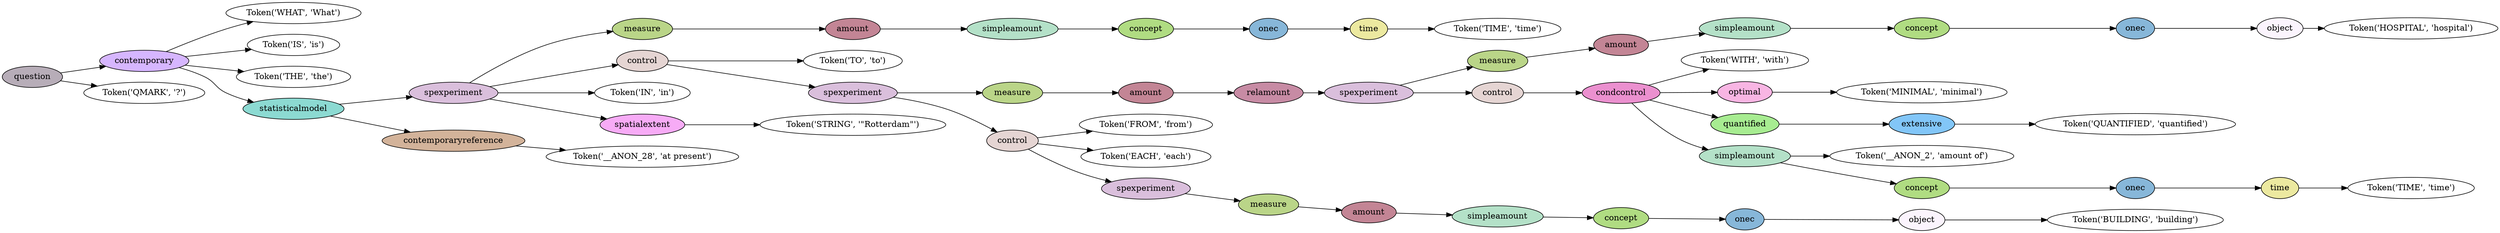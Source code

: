digraph G {
rankdir=LR;
0 [label="Token('WHAT', 'What')"];
1 [label="Token('IS', 'is')"];
2 [label="Token('THE', 'the')"];
3 [label="Token('TIME', 'time')"];
4 [fillcolor="#ece9a0", label=time, style=filled];
4 -> 3;
5 [fillcolor="#87b7d9", label=onec, style=filled];
5 -> 4;
6 [fillcolor="#b0dc82", label=concept, style=filled];
6 -> 5;
7 [fillcolor="#b4e1c8", label=simpleamount, style=filled];
7 -> 6;
8 [fillcolor="#c38595", label=amount, style=filled];
8 -> 7;
9 [fillcolor="#bad588", label=measure, style=filled];
9 -> 8;
10 [label="Token('TO', 'to')"];
11 [label="Token('HOSPITAL', 'hospital')"];
12 [fillcolor="#fbf4fd", label=object, style=filled];
12 -> 11;
13 [fillcolor="#87b7d9", label=onec, style=filled];
13 -> 12;
14 [fillcolor="#b0dc82", label=concept, style=filled];
14 -> 13;
15 [fillcolor="#b4e1c8", label=simpleamount, style=filled];
15 -> 14;
16 [fillcolor="#c38595", label=amount, style=filled];
16 -> 15;
17 [fillcolor="#bad588", label=measure, style=filled];
17 -> 16;
18 [label="Token('WITH', 'with')"];
19 [label="Token('MINIMAL', 'minimal')"];
20 [fillcolor="#f8b5e3", label=optimal, style=filled];
20 -> 19;
21 [label="Token('QUANTIFIED', 'quantified')"];
22 [fillcolor="#82c6f8", label=extensive, style=filled];
22 -> 21;
23 [fillcolor="#a7ec91", label=quantified, style=filled];
23 -> 22;
24 [label="Token('__ANON_2', 'amount of')"];
25 [label="Token('TIME', 'time')"];
26 [fillcolor="#ece9a0", label=time, style=filled];
26 -> 25;
27 [fillcolor="#87b7d9", label=onec, style=filled];
27 -> 26;
28 [fillcolor="#b0dc82", label=concept, style=filled];
28 -> 27;
29 [fillcolor="#b4e1c8", label=simpleamount, style=filled];
29 -> 24;
29 -> 28;
30 [fillcolor="#eb90cf", label=condcontrol, style=filled];
30 -> 18;
30 -> 20;
30 -> 23;
30 -> 29;
31 [fillcolor="#e5d5d3", label=control, style=filled];
31 -> 30;
32 [fillcolor="#dabfdc", label=spexperiment, style=filled];
32 -> 17;
32 -> 31;
33 [fillcolor="#c78ba4", label=relamount, style=filled];
33 -> 32;
34 [fillcolor="#c38595", label=amount, style=filled];
34 -> 33;
35 [fillcolor="#bad588", label=measure, style=filled];
35 -> 34;
36 [label="Token('FROM', 'from')"];
37 [label="Token('EACH', 'each')"];
38 [label="Token('BUILDING', 'building')"];
39 [fillcolor="#fbf4fd", label=object, style=filled];
39 -> 38;
40 [fillcolor="#87b7d9", label=onec, style=filled];
40 -> 39;
41 [fillcolor="#b0dc82", label=concept, style=filled];
41 -> 40;
42 [fillcolor="#b4e1c8", label=simpleamount, style=filled];
42 -> 41;
43 [fillcolor="#c38595", label=amount, style=filled];
43 -> 42;
44 [fillcolor="#bad588", label=measure, style=filled];
44 -> 43;
45 [fillcolor="#dabfdc", label=spexperiment, style=filled];
45 -> 44;
46 [fillcolor="#e5d5d3", label=control, style=filled];
46 -> 36;
46 -> 37;
46 -> 45;
47 [fillcolor="#dabfdc", label=spexperiment, style=filled];
47 -> 35;
47 -> 46;
48 [fillcolor="#e5d5d3", label=control, style=filled];
48 -> 10;
48 -> 47;
49 [label="Token('IN', 'in')"];
50 [label="Token('STRING', '\"Rotterdam\"')"];
51 [fillcolor="#f7abf6", label=spatialextent, style=filled];
51 -> 50;
52 [fillcolor="#dabfdc", label=spexperiment, style=filled];
52 -> 9;
52 -> 48;
52 -> 49;
52 -> 51;
53 [label="Token('__ANON_28', 'at present')"];
54 [fillcolor="#d3b39a", label=contemporaryreference, style=filled];
54 -> 53;
55 [fillcolor="#8cdad2", label=statisticalmodel, style=filled];
55 -> 52;
55 -> 54;
56 [fillcolor="#d6b6fe", label=contemporary, style=filled];
56 -> 0;
56 -> 1;
56 -> 2;
56 -> 55;
57 [label="Token('QMARK', '?')"];
58 [fillcolor="#b7adb8", label=question, style=filled];
58 -> 56;
58 -> 57;
}
